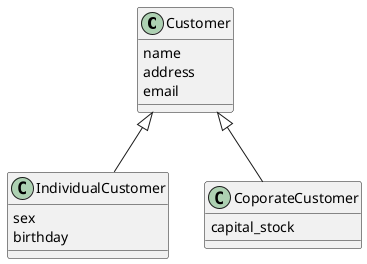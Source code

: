 @startuml

class Customer {
  name
  address
  email
}

class IndividualCustomer {
  sex
  birthday
}

class CoporateCustomer {
  capital_stock
}

Customer <|-- IndividualCustomer
Customer <|-- CoporateCustomer

@enduml
